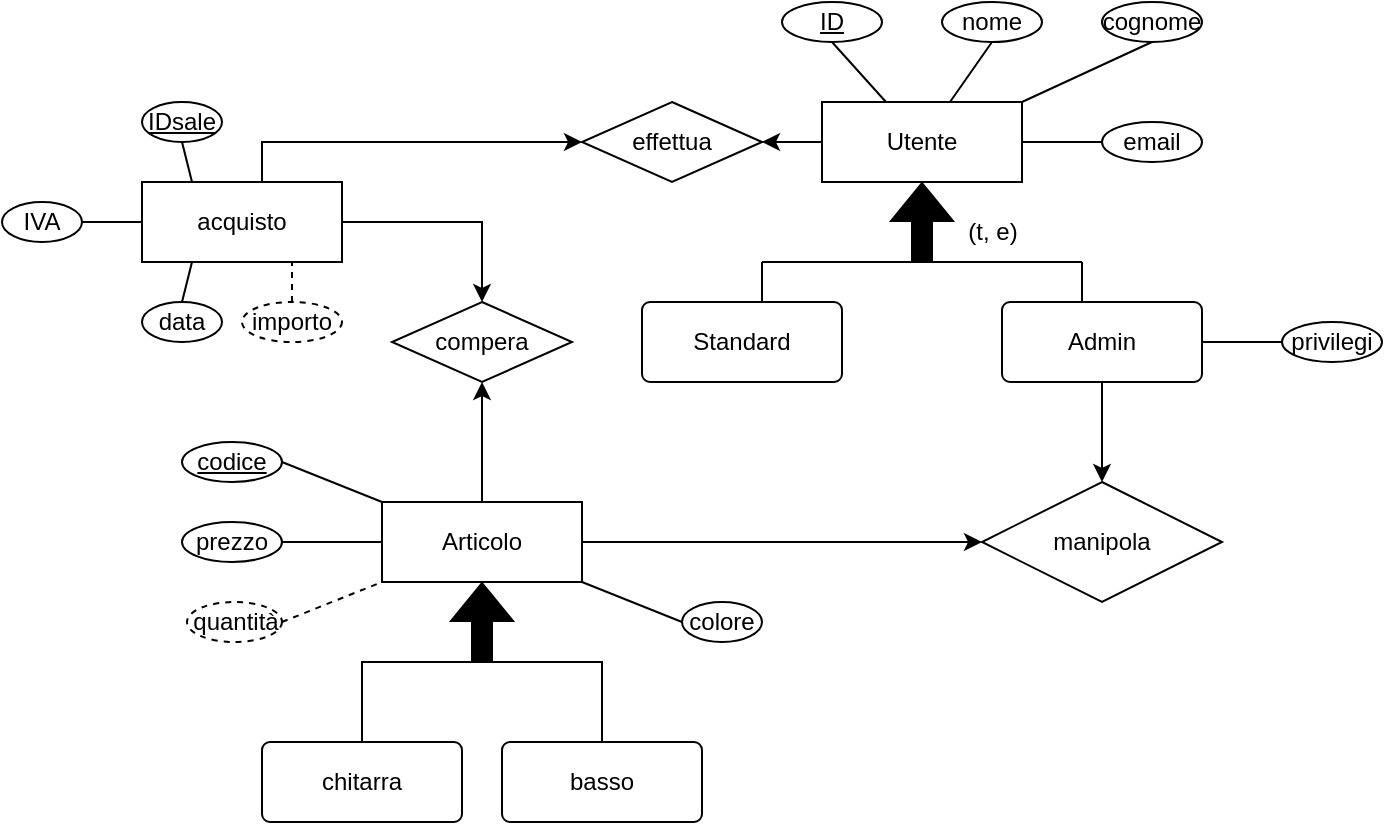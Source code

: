 <mxfile version="21.1.1" type="github">
  <diagram id="R2lEEEUBdFMjLlhIrx00" name="Page-1">
    <mxGraphModel dx="694" dy="491" grid="1" gridSize="10" guides="1" tooltips="1" connect="1" arrows="1" fold="1" page="1" pageScale="1" pageWidth="850" pageHeight="1100" math="0" shadow="0" extFonts="Permanent Marker^https://fonts.googleapis.com/css?family=Permanent+Marker">
      <root>
        <mxCell id="0" />
        <mxCell id="1" parent="0" />
        <mxCell id="Ve3hIB13PzrFUl8U88pT-15" value="" style="edgeStyle=orthogonalEdgeStyle;rounded=0;orthogonalLoop=1;jettySize=auto;html=1;" edge="1" parent="1" source="Ve3hIB13PzrFUl8U88pT-1">
          <mxGeometry relative="1" as="geometry">
            <mxPoint x="490" y="220" as="targetPoint" />
          </mxGeometry>
        </mxCell>
        <mxCell id="Ve3hIB13PzrFUl8U88pT-1" value="Utente" style="whiteSpace=wrap;html=1;align=center;" vertex="1" parent="1">
          <mxGeometry x="520" y="200" width="100" height="40" as="geometry" />
        </mxCell>
        <mxCell id="Ve3hIB13PzrFUl8U88pT-2" value="Standard" style="rounded=1;arcSize=10;whiteSpace=wrap;html=1;align=center;" vertex="1" parent="1">
          <mxGeometry x="430" y="300" width="100" height="40" as="geometry" />
        </mxCell>
        <mxCell id="Ve3hIB13PzrFUl8U88pT-20" value="" style="edgeStyle=orthogonalEdgeStyle;rounded=0;orthogonalLoop=1;jettySize=auto;html=1;" edge="1" parent="1" source="Ve3hIB13PzrFUl8U88pT-3" target="Ve3hIB13PzrFUl8U88pT-19">
          <mxGeometry relative="1" as="geometry" />
        </mxCell>
        <mxCell id="Ve3hIB13PzrFUl8U88pT-3" value="Admin" style="rounded=1;arcSize=10;whiteSpace=wrap;html=1;align=center;" vertex="1" parent="1">
          <mxGeometry x="610" y="300" width="100" height="40" as="geometry" />
        </mxCell>
        <mxCell id="Ve3hIB13PzrFUl8U88pT-8" value="" style="endArrow=none;html=1;rounded=0;" edge="1" parent="1">
          <mxGeometry relative="1" as="geometry">
            <mxPoint x="490" y="280" as="sourcePoint" />
            <mxPoint x="650" y="280" as="targetPoint" />
          </mxGeometry>
        </mxCell>
        <mxCell id="Ve3hIB13PzrFUl8U88pT-9" value="" style="endArrow=none;html=1;rounded=0;" edge="1" parent="1">
          <mxGeometry relative="1" as="geometry">
            <mxPoint x="490" y="300" as="sourcePoint" />
            <mxPoint x="490" y="280" as="targetPoint" />
          </mxGeometry>
        </mxCell>
        <mxCell id="Ve3hIB13PzrFUl8U88pT-10" value="" style="endArrow=none;html=1;rounded=0;" edge="1" parent="1">
          <mxGeometry relative="1" as="geometry">
            <mxPoint x="650" y="300" as="sourcePoint" />
            <mxPoint x="650" y="280" as="targetPoint" />
            <Array as="points">
              <mxPoint x="650" y="300" />
            </Array>
          </mxGeometry>
        </mxCell>
        <mxCell id="Ve3hIB13PzrFUl8U88pT-11" value="" style="shape=flexArrow;endArrow=classic;html=1;rounded=0;entryX=0.5;entryY=1;entryDx=0;entryDy=0;strokeColor=#000000;fillColor=#000000;" edge="1" parent="1" target="Ve3hIB13PzrFUl8U88pT-1">
          <mxGeometry width="50" height="50" relative="1" as="geometry">
            <mxPoint x="570" y="280" as="sourcePoint" />
            <mxPoint x="620" y="230" as="targetPoint" />
          </mxGeometry>
        </mxCell>
        <mxCell id="Ve3hIB13PzrFUl8U88pT-12" value="(t, e)" style="text;html=1;align=center;verticalAlign=middle;resizable=0;points=[];autosize=1;strokeColor=none;fillColor=none;" vertex="1" parent="1">
          <mxGeometry x="580" y="250" width="50" height="30" as="geometry" />
        </mxCell>
        <mxCell id="Ve3hIB13PzrFUl8U88pT-30" value="" style="edgeStyle=orthogonalEdgeStyle;rounded=0;orthogonalLoop=1;jettySize=auto;html=1;" edge="1" parent="1" source="Ve3hIB13PzrFUl8U88pT-16">
          <mxGeometry relative="1" as="geometry">
            <mxPoint x="350" y="340" as="targetPoint" />
          </mxGeometry>
        </mxCell>
        <mxCell id="Ve3hIB13PzrFUl8U88pT-16" value="Articolo" style="whiteSpace=wrap;html=1;align=center;" vertex="1" parent="1">
          <mxGeometry x="300" y="400" width="100" height="40" as="geometry" />
        </mxCell>
        <mxCell id="Ve3hIB13PzrFUl8U88pT-23" value="" style="edgeStyle=orthogonalEdgeStyle;rounded=0;orthogonalLoop=1;jettySize=auto;html=1;exitX=1;exitY=0.5;exitDx=0;exitDy=0;entryX=0;entryY=0.5;entryDx=0;entryDy=0;" edge="1" parent="1" source="Ve3hIB13PzrFUl8U88pT-16" target="Ve3hIB13PzrFUl8U88pT-19">
          <mxGeometry relative="1" as="geometry">
            <mxPoint x="590" y="450" as="targetPoint" />
          </mxGeometry>
        </mxCell>
        <mxCell id="Ve3hIB13PzrFUl8U88pT-19" value="manipola" style="shape=rhombus;perimeter=rhombusPerimeter;whiteSpace=wrap;html=1;align=center;" vertex="1" parent="1">
          <mxGeometry x="600" y="390" width="120" height="60" as="geometry" />
        </mxCell>
        <mxCell id="Ve3hIB13PzrFUl8U88pT-24" value="" style="shape=flexArrow;endArrow=classic;html=1;rounded=0;fillColor=#000000;" edge="1" parent="1">
          <mxGeometry width="50" height="50" relative="1" as="geometry">
            <mxPoint x="350" y="480" as="sourcePoint" />
            <mxPoint x="350" y="440" as="targetPoint" />
          </mxGeometry>
        </mxCell>
        <mxCell id="Ve3hIB13PzrFUl8U88pT-27" value="" style="edgeStyle=orthogonalEdgeStyle;rounded=0;orthogonalLoop=1;jettySize=auto;html=1;" edge="1" parent="1" source="Ve3hIB13PzrFUl8U88pT-25" target="Ve3hIB13PzrFUl8U88pT-16">
          <mxGeometry relative="1" as="geometry" />
        </mxCell>
        <mxCell id="Ve3hIB13PzrFUl8U88pT-25" value="chitarra" style="rounded=1;arcSize=10;whiteSpace=wrap;html=1;align=center;" vertex="1" parent="1">
          <mxGeometry x="240" y="520" width="100" height="40" as="geometry" />
        </mxCell>
        <mxCell id="Ve3hIB13PzrFUl8U88pT-28" value="" style="edgeStyle=orthogonalEdgeStyle;rounded=0;orthogonalLoop=1;jettySize=auto;html=1;" edge="1" parent="1" source="Ve3hIB13PzrFUl8U88pT-26" target="Ve3hIB13PzrFUl8U88pT-16">
          <mxGeometry relative="1" as="geometry" />
        </mxCell>
        <mxCell id="Ve3hIB13PzrFUl8U88pT-26" value="basso" style="rounded=1;arcSize=10;whiteSpace=wrap;html=1;align=center;" vertex="1" parent="1">
          <mxGeometry x="360" y="520" width="100" height="40" as="geometry" />
        </mxCell>
        <mxCell id="Ve3hIB13PzrFUl8U88pT-31" value="ID" style="ellipse;whiteSpace=wrap;html=1;align=center;fontStyle=4;" vertex="1" parent="1">
          <mxGeometry x="500" y="150" width="50" height="20" as="geometry" />
        </mxCell>
        <mxCell id="Ve3hIB13PzrFUl8U88pT-32" value="nome" style="ellipse;whiteSpace=wrap;html=1;align=center;" vertex="1" parent="1">
          <mxGeometry x="580" y="150" width="50" height="20" as="geometry" />
        </mxCell>
        <mxCell id="Ve3hIB13PzrFUl8U88pT-33" value="cognome" style="ellipse;whiteSpace=wrap;html=1;align=center;" vertex="1" parent="1">
          <mxGeometry x="660" y="150" width="50" height="20" as="geometry" />
        </mxCell>
        <mxCell id="Ve3hIB13PzrFUl8U88pT-34" value="email" style="ellipse;whiteSpace=wrap;html=1;align=center;" vertex="1" parent="1">
          <mxGeometry x="660" y="210" width="50" height="20" as="geometry" />
        </mxCell>
        <mxCell id="Ve3hIB13PzrFUl8U88pT-36" value="" style="endArrow=none;html=1;rounded=0;exitX=0.5;exitY=1;exitDx=0;exitDy=0;" edge="1" parent="1" source="Ve3hIB13PzrFUl8U88pT-31" target="Ve3hIB13PzrFUl8U88pT-1">
          <mxGeometry relative="1" as="geometry">
            <mxPoint x="460" y="250" as="sourcePoint" />
            <mxPoint x="620" y="250" as="targetPoint" />
          </mxGeometry>
        </mxCell>
        <mxCell id="Ve3hIB13PzrFUl8U88pT-37" value="" style="endArrow=none;html=1;rounded=0;exitX=0.5;exitY=1;exitDx=0;exitDy=0;" edge="1" parent="1" source="Ve3hIB13PzrFUl8U88pT-32" target="Ve3hIB13PzrFUl8U88pT-1">
          <mxGeometry relative="1" as="geometry">
            <mxPoint x="610" y="180" as="sourcePoint" />
            <mxPoint x="615" y="209" as="targetPoint" />
          </mxGeometry>
        </mxCell>
        <mxCell id="Ve3hIB13PzrFUl8U88pT-38" value="" style="endArrow=none;html=1;rounded=0;exitX=0.5;exitY=1;exitDx=0;exitDy=0;entryX=1;entryY=0;entryDx=0;entryDy=0;" edge="1" parent="1" source="Ve3hIB13PzrFUl8U88pT-33" target="Ve3hIB13PzrFUl8U88pT-1">
          <mxGeometry relative="1" as="geometry">
            <mxPoint x="660" y="180" as="sourcePoint" />
            <mxPoint x="665" y="209" as="targetPoint" />
          </mxGeometry>
        </mxCell>
        <mxCell id="Ve3hIB13PzrFUl8U88pT-39" value="" style="endArrow=none;html=1;rounded=0;exitX=0;exitY=0.5;exitDx=0;exitDy=0;entryX=1;entryY=0.5;entryDx=0;entryDy=0;" edge="1" parent="1" source="Ve3hIB13PzrFUl8U88pT-34" target="Ve3hIB13PzrFUl8U88pT-1">
          <mxGeometry relative="1" as="geometry">
            <mxPoint x="640" y="220" as="sourcePoint" />
            <mxPoint x="645" y="249" as="targetPoint" />
          </mxGeometry>
        </mxCell>
        <mxCell id="Ve3hIB13PzrFUl8U88pT-42" value="privilegi" style="ellipse;whiteSpace=wrap;html=1;align=center;" vertex="1" parent="1">
          <mxGeometry x="750" y="310" width="50" height="20" as="geometry" />
        </mxCell>
        <mxCell id="Ve3hIB13PzrFUl8U88pT-45" value="" style="endArrow=none;html=1;rounded=0;entryX=0;entryY=0.5;entryDx=0;entryDy=0;exitX=1;exitY=0.5;exitDx=0;exitDy=0;" edge="1" parent="1" source="Ve3hIB13PzrFUl8U88pT-3" target="Ve3hIB13PzrFUl8U88pT-42">
          <mxGeometry relative="1" as="geometry">
            <mxPoint x="520" y="320" as="sourcePoint" />
            <mxPoint x="680" y="320" as="targetPoint" />
          </mxGeometry>
        </mxCell>
        <mxCell id="Ve3hIB13PzrFUl8U88pT-46" value="prezzo" style="ellipse;whiteSpace=wrap;html=1;align=center;" vertex="1" parent="1">
          <mxGeometry x="200" y="410" width="50" height="20" as="geometry" />
        </mxCell>
        <mxCell id="Ve3hIB13PzrFUl8U88pT-47" value="" style="endArrow=none;html=1;rounded=0;entryX=0;entryY=0.5;entryDx=0;entryDy=0;exitX=1;exitY=0.5;exitDx=0;exitDy=0;" edge="1" parent="1" source="Ve3hIB13PzrFUl8U88pT-46" target="Ve3hIB13PzrFUl8U88pT-16">
          <mxGeometry relative="1" as="geometry">
            <mxPoint x="140" y="419.66" as="sourcePoint" />
            <mxPoint x="240" y="420" as="targetPoint" />
          </mxGeometry>
        </mxCell>
        <mxCell id="Ve3hIB13PzrFUl8U88pT-48" value="codice" style="ellipse;whiteSpace=wrap;html=1;align=center;fontStyle=4;" vertex="1" parent="1">
          <mxGeometry x="200" y="370" width="50" height="20" as="geometry" />
        </mxCell>
        <mxCell id="Ve3hIB13PzrFUl8U88pT-49" value="" style="endArrow=none;html=1;rounded=0;exitX=1;exitY=0.5;exitDx=0;exitDy=0;entryX=0;entryY=0;entryDx=0;entryDy=0;" edge="1" parent="1" source="Ve3hIB13PzrFUl8U88pT-48" target="Ve3hIB13PzrFUl8U88pT-16">
          <mxGeometry relative="1" as="geometry">
            <mxPoint x="270" y="370" as="sourcePoint" />
            <mxPoint x="430" y="370" as="targetPoint" />
          </mxGeometry>
        </mxCell>
        <mxCell id="Ve3hIB13PzrFUl8U88pT-50" value="quantità" style="ellipse;whiteSpace=wrap;html=1;align=center;dashed=1;" vertex="1" parent="1">
          <mxGeometry x="202.5" y="450" width="47.5" height="20" as="geometry" />
        </mxCell>
        <mxCell id="Ve3hIB13PzrFUl8U88pT-53" value="" style="endArrow=none;dashed=1;html=1;rounded=0;exitX=1;exitY=0.5;exitDx=0;exitDy=0;entryX=0;entryY=1;entryDx=0;entryDy=0;" edge="1" parent="1" source="Ve3hIB13PzrFUl8U88pT-50" target="Ve3hIB13PzrFUl8U88pT-16">
          <mxGeometry width="50" height="50" relative="1" as="geometry">
            <mxPoint x="300" y="410" as="sourcePoint" />
            <mxPoint x="350" y="360" as="targetPoint" />
          </mxGeometry>
        </mxCell>
        <mxCell id="Ve3hIB13PzrFUl8U88pT-54" value="colore" style="ellipse;whiteSpace=wrap;html=1;align=center;" vertex="1" parent="1">
          <mxGeometry x="450" y="450" width="40" height="20" as="geometry" />
        </mxCell>
        <mxCell id="Ve3hIB13PzrFUl8U88pT-55" value="" style="endArrow=none;html=1;rounded=0;entryX=0;entryY=0.5;entryDx=0;entryDy=0;exitX=1;exitY=1;exitDx=0;exitDy=0;" edge="1" parent="1" source="Ve3hIB13PzrFUl8U88pT-16" target="Ve3hIB13PzrFUl8U88pT-54">
          <mxGeometry relative="1" as="geometry">
            <mxPoint x="340" y="440" as="sourcePoint" />
            <mxPoint x="500" y="440" as="targetPoint" />
          </mxGeometry>
        </mxCell>
        <mxCell id="Ve3hIB13PzrFUl8U88pT-66" value="" style="edgeStyle=orthogonalEdgeStyle;rounded=0;orthogonalLoop=1;jettySize=auto;html=1;" edge="1" parent="1" source="Ve3hIB13PzrFUl8U88pT-64" target="Ve3hIB13PzrFUl8U88pT-65">
          <mxGeometry relative="1" as="geometry" />
        </mxCell>
        <mxCell id="Ve3hIB13PzrFUl8U88pT-64" value="acquisto" style="whiteSpace=wrap;html=1;align=center;" vertex="1" parent="1">
          <mxGeometry x="180" y="240" width="100" height="40" as="geometry" />
        </mxCell>
        <mxCell id="Ve3hIB13PzrFUl8U88pT-65" value="compera" style="shape=rhombus;perimeter=rhombusPerimeter;whiteSpace=wrap;html=1;align=center;" vertex="1" parent="1">
          <mxGeometry x="305" y="300" width="90" height="40" as="geometry" />
        </mxCell>
        <mxCell id="Ve3hIB13PzrFUl8U88pT-67" value="effettua" style="shape=rhombus;perimeter=rhombusPerimeter;whiteSpace=wrap;html=1;align=center;" vertex="1" parent="1">
          <mxGeometry x="400" y="200" width="90" height="40" as="geometry" />
        </mxCell>
        <mxCell id="Ve3hIB13PzrFUl8U88pT-69" value="" style="edgeStyle=orthogonalEdgeStyle;rounded=0;orthogonalLoop=1;jettySize=auto;html=1;entryX=0;entryY=0.5;entryDx=0;entryDy=0;exitX=0.6;exitY=0;exitDx=0;exitDy=0;exitPerimeter=0;" edge="1" parent="1" source="Ve3hIB13PzrFUl8U88pT-64" target="Ve3hIB13PzrFUl8U88pT-67">
          <mxGeometry relative="1" as="geometry">
            <mxPoint x="290" y="270" as="sourcePoint" />
            <mxPoint x="360" y="310" as="targetPoint" />
          </mxGeometry>
        </mxCell>
        <mxCell id="Ve3hIB13PzrFUl8U88pT-70" value="data" style="ellipse;whiteSpace=wrap;html=1;align=center;" vertex="1" parent="1">
          <mxGeometry x="180" y="300" width="40" height="20" as="geometry" />
        </mxCell>
        <mxCell id="Ve3hIB13PzrFUl8U88pT-72" value="" style="endArrow=none;html=1;rounded=0;exitX=0.25;exitY=1;exitDx=0;exitDy=0;entryX=0.5;entryY=0;entryDx=0;entryDy=0;" edge="1" parent="1" source="Ve3hIB13PzrFUl8U88pT-64" target="Ve3hIB13PzrFUl8U88pT-70">
          <mxGeometry relative="1" as="geometry">
            <mxPoint x="250" y="290" as="sourcePoint" />
            <mxPoint x="410" y="290" as="targetPoint" />
          </mxGeometry>
        </mxCell>
        <mxCell id="Ve3hIB13PzrFUl8U88pT-73" value="importo" style="ellipse;whiteSpace=wrap;html=1;align=center;dashed=1;" vertex="1" parent="1">
          <mxGeometry x="230" y="300" width="50" height="20" as="geometry" />
        </mxCell>
        <mxCell id="Ve3hIB13PzrFUl8U88pT-75" value="" style="endArrow=none;dashed=1;html=1;rounded=0;exitX=0.5;exitY=0;exitDx=0;exitDy=0;entryX=0.75;entryY=1;entryDx=0;entryDy=0;" edge="1" parent="1" source="Ve3hIB13PzrFUl8U88pT-73" target="Ve3hIB13PzrFUl8U88pT-64">
          <mxGeometry width="50" height="50" relative="1" as="geometry">
            <mxPoint x="300" y="320" as="sourcePoint" />
            <mxPoint x="350" y="270" as="targetPoint" />
          </mxGeometry>
        </mxCell>
        <mxCell id="Ve3hIB13PzrFUl8U88pT-76" value="IDsale" style="ellipse;whiteSpace=wrap;html=1;align=center;fontStyle=4;" vertex="1" parent="1">
          <mxGeometry x="180" y="200" width="40" height="20" as="geometry" />
        </mxCell>
        <mxCell id="Ve3hIB13PzrFUl8U88pT-77" value="" style="endArrow=none;html=1;rounded=0;entryX=0.5;entryY=1;entryDx=0;entryDy=0;exitX=0.25;exitY=0;exitDx=0;exitDy=0;" edge="1" parent="1" source="Ve3hIB13PzrFUl8U88pT-64" target="Ve3hIB13PzrFUl8U88pT-76">
          <mxGeometry width="50" height="50" relative="1" as="geometry">
            <mxPoint x="300" y="280" as="sourcePoint" />
            <mxPoint x="350" y="230" as="targetPoint" />
          </mxGeometry>
        </mxCell>
        <mxCell id="Ve3hIB13PzrFUl8U88pT-78" value="IVA" style="ellipse;whiteSpace=wrap;html=1;align=center;" vertex="1" parent="1">
          <mxGeometry x="110" y="250" width="40" height="20" as="geometry" />
        </mxCell>
        <mxCell id="Ve3hIB13PzrFUl8U88pT-79" value="" style="endArrow=none;html=1;rounded=0;exitX=1;exitY=0.5;exitDx=0;exitDy=0;entryX=0;entryY=0.5;entryDx=0;entryDy=0;" edge="1" parent="1" source="Ve3hIB13PzrFUl8U88pT-78" target="Ve3hIB13PzrFUl8U88pT-64">
          <mxGeometry relative="1" as="geometry">
            <mxPoint x="200" y="250" as="sourcePoint" />
            <mxPoint x="360" y="250" as="targetPoint" />
          </mxGeometry>
        </mxCell>
      </root>
    </mxGraphModel>
  </diagram>
</mxfile>
